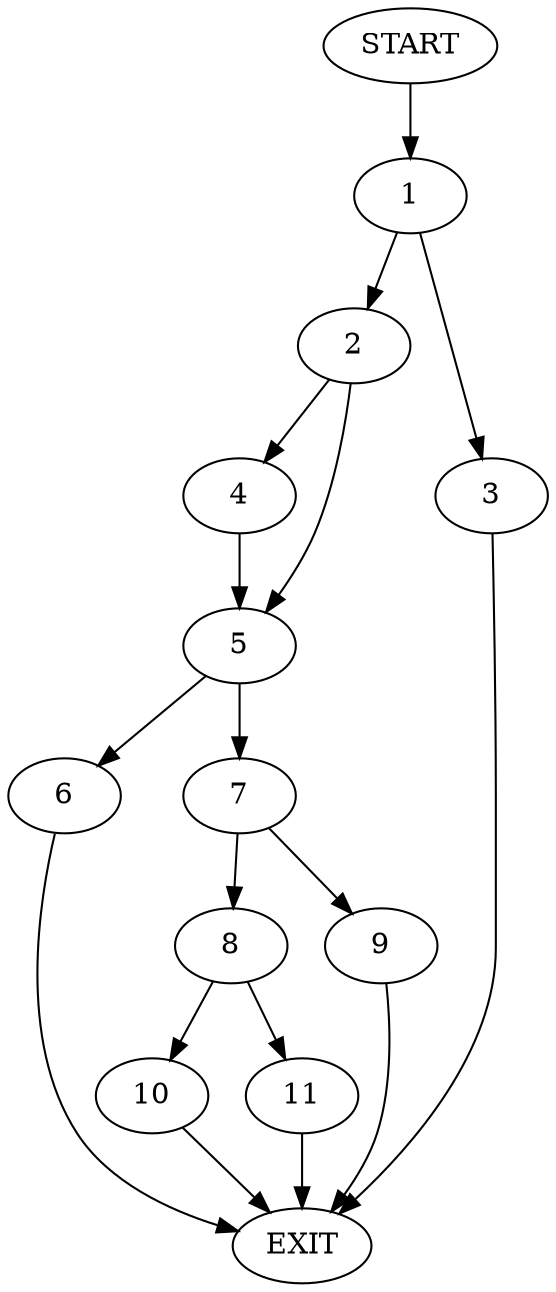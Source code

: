 digraph {
0 [label="START"]
12 [label="EXIT"]
0 -> 1
1 -> 2
1 -> 3
2 -> 4
2 -> 5
3 -> 12
5 -> 6
5 -> 7
4 -> 5
6 -> 12
7 -> 8
7 -> 9
8 -> 10
8 -> 11
9 -> 12
10 -> 12
11 -> 12
}
